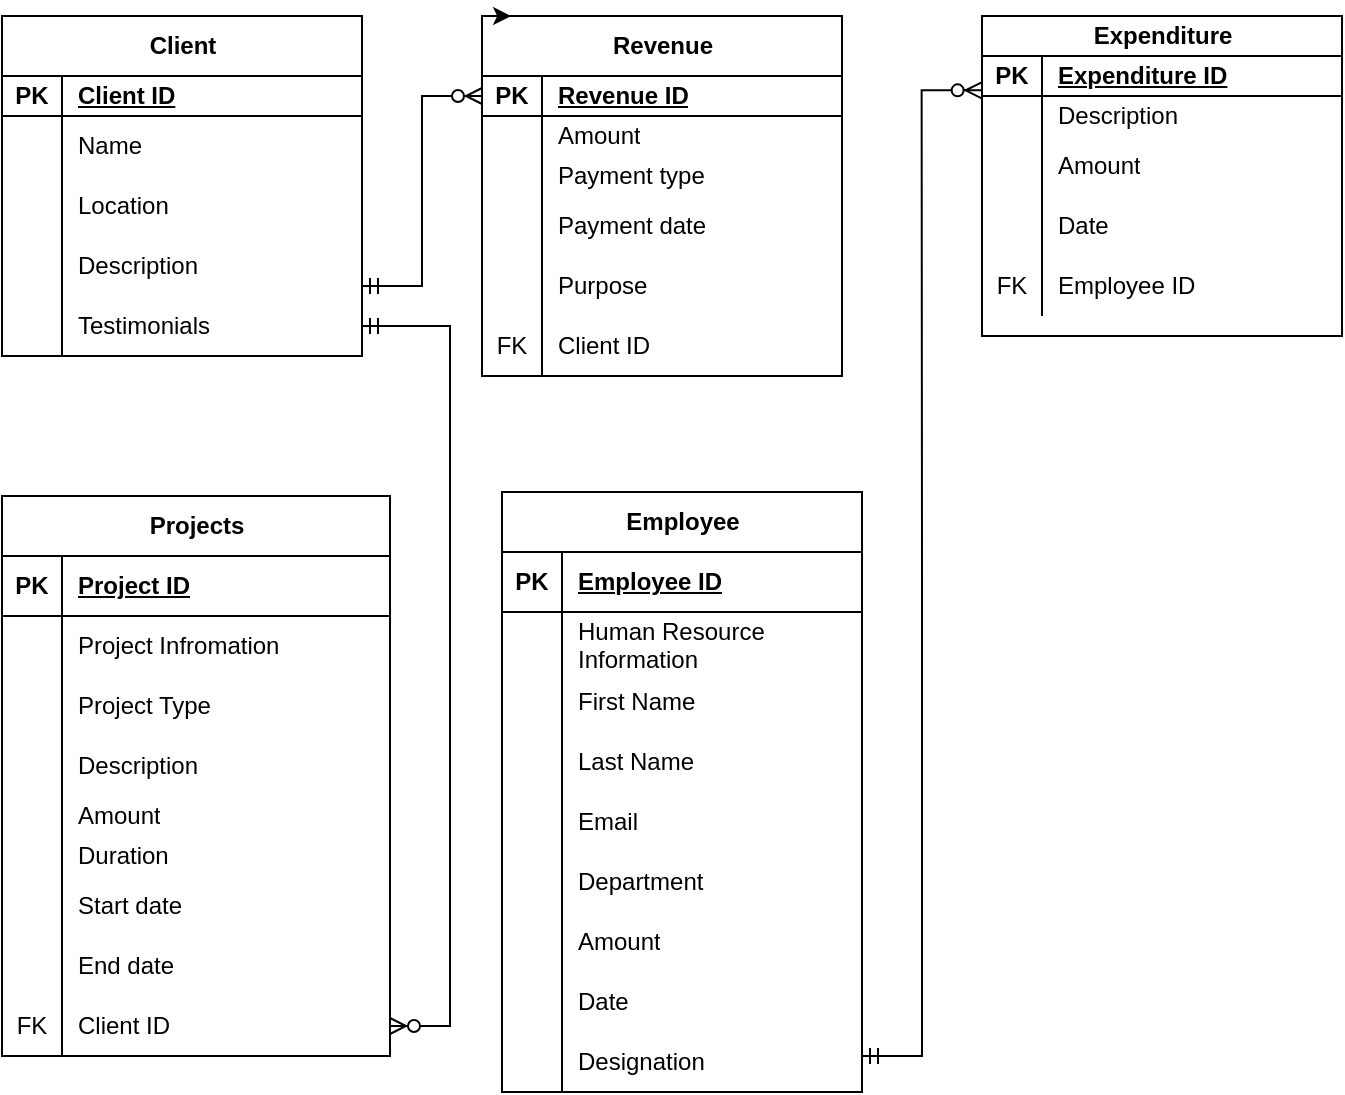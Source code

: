 <mxfile version="22.1.18" type="github">
  <diagram name="Page-1" id="4Y9Hiab8XIZID55LUxha">
    <mxGraphModel dx="1134" dy="589" grid="1" gridSize="10" guides="1" tooltips="1" connect="1" arrows="1" fold="1" page="1" pageScale="1" pageWidth="827" pageHeight="1169" math="0" shadow="0">
      <root>
        <mxCell id="0" />
        <mxCell id="1" parent="0" />
        <mxCell id="KTxTZ3A_QWstnzhYCcKa-93" value="Client" style="shape=table;startSize=30;container=1;collapsible=1;childLayout=tableLayout;fixedRows=1;rowLines=0;fontStyle=1;align=center;resizeLast=1;html=1;" parent="1" vertex="1">
          <mxGeometry x="20" y="40" width="180" height="170" as="geometry" />
        </mxCell>
        <mxCell id="KTxTZ3A_QWstnzhYCcKa-94" value="" style="shape=tableRow;horizontal=0;startSize=0;swimlaneHead=0;swimlaneBody=0;fillColor=none;collapsible=0;dropTarget=0;points=[[0,0.5],[1,0.5]];portConstraint=eastwest;top=0;left=0;right=0;bottom=1;" parent="KTxTZ3A_QWstnzhYCcKa-93" vertex="1">
          <mxGeometry y="30" width="180" height="20" as="geometry" />
        </mxCell>
        <mxCell id="KTxTZ3A_QWstnzhYCcKa-95" value="PK" style="shape=partialRectangle;connectable=0;fillColor=none;top=0;left=0;bottom=0;right=0;fontStyle=1;overflow=hidden;whiteSpace=wrap;html=1;" parent="KTxTZ3A_QWstnzhYCcKa-94" vertex="1">
          <mxGeometry width="30" height="20" as="geometry">
            <mxRectangle width="30" height="20" as="alternateBounds" />
          </mxGeometry>
        </mxCell>
        <mxCell id="KTxTZ3A_QWstnzhYCcKa-96" value="Client ID" style="shape=partialRectangle;connectable=0;fillColor=none;top=0;left=0;bottom=0;right=0;align=left;spacingLeft=6;fontStyle=5;overflow=hidden;whiteSpace=wrap;html=1;" parent="KTxTZ3A_QWstnzhYCcKa-94" vertex="1">
          <mxGeometry x="30" width="150" height="20" as="geometry">
            <mxRectangle width="150" height="20" as="alternateBounds" />
          </mxGeometry>
        </mxCell>
        <mxCell id="KTxTZ3A_QWstnzhYCcKa-97" value="" style="shape=tableRow;horizontal=0;startSize=0;swimlaneHead=0;swimlaneBody=0;fillColor=none;collapsible=0;dropTarget=0;points=[[0,0.5],[1,0.5]];portConstraint=eastwest;top=0;left=0;right=0;bottom=0;" parent="KTxTZ3A_QWstnzhYCcKa-93" vertex="1">
          <mxGeometry y="50" width="180" height="30" as="geometry" />
        </mxCell>
        <mxCell id="KTxTZ3A_QWstnzhYCcKa-98" value="" style="shape=partialRectangle;connectable=0;fillColor=none;top=0;left=0;bottom=0;right=0;editable=1;overflow=hidden;whiteSpace=wrap;html=1;" parent="KTxTZ3A_QWstnzhYCcKa-97" vertex="1">
          <mxGeometry width="30" height="30" as="geometry">
            <mxRectangle width="30" height="30" as="alternateBounds" />
          </mxGeometry>
        </mxCell>
        <mxCell id="KTxTZ3A_QWstnzhYCcKa-99" value="Name&amp;nbsp;" style="shape=partialRectangle;connectable=0;fillColor=none;top=0;left=0;bottom=0;right=0;align=left;spacingLeft=6;overflow=hidden;whiteSpace=wrap;html=1;" parent="KTxTZ3A_QWstnzhYCcKa-97" vertex="1">
          <mxGeometry x="30" width="150" height="30" as="geometry">
            <mxRectangle width="150" height="30" as="alternateBounds" />
          </mxGeometry>
        </mxCell>
        <mxCell id="KTxTZ3A_QWstnzhYCcKa-100" value="" style="shape=tableRow;horizontal=0;startSize=0;swimlaneHead=0;swimlaneBody=0;fillColor=none;collapsible=0;dropTarget=0;points=[[0,0.5],[1,0.5]];portConstraint=eastwest;top=0;left=0;right=0;bottom=0;" parent="KTxTZ3A_QWstnzhYCcKa-93" vertex="1">
          <mxGeometry y="80" width="180" height="30" as="geometry" />
        </mxCell>
        <mxCell id="KTxTZ3A_QWstnzhYCcKa-101" value="" style="shape=partialRectangle;connectable=0;fillColor=none;top=0;left=0;bottom=0;right=0;editable=1;overflow=hidden;whiteSpace=wrap;html=1;" parent="KTxTZ3A_QWstnzhYCcKa-100" vertex="1">
          <mxGeometry width="30" height="30" as="geometry">
            <mxRectangle width="30" height="30" as="alternateBounds" />
          </mxGeometry>
        </mxCell>
        <mxCell id="KTxTZ3A_QWstnzhYCcKa-102" value="Location" style="shape=partialRectangle;connectable=0;fillColor=none;top=0;left=0;bottom=0;right=0;align=left;spacingLeft=6;overflow=hidden;whiteSpace=wrap;html=1;" parent="KTxTZ3A_QWstnzhYCcKa-100" vertex="1">
          <mxGeometry x="30" width="150" height="30" as="geometry">
            <mxRectangle width="150" height="30" as="alternateBounds" />
          </mxGeometry>
        </mxCell>
        <mxCell id="KTxTZ3A_QWstnzhYCcKa-103" value="" style="shape=tableRow;horizontal=0;startSize=0;swimlaneHead=0;swimlaneBody=0;fillColor=none;collapsible=0;dropTarget=0;points=[[0,0.5],[1,0.5]];portConstraint=eastwest;top=0;left=0;right=0;bottom=0;" parent="KTxTZ3A_QWstnzhYCcKa-93" vertex="1">
          <mxGeometry y="110" width="180" height="30" as="geometry" />
        </mxCell>
        <mxCell id="KTxTZ3A_QWstnzhYCcKa-104" value="" style="shape=partialRectangle;connectable=0;fillColor=none;top=0;left=0;bottom=0;right=0;editable=1;overflow=hidden;whiteSpace=wrap;html=1;" parent="KTxTZ3A_QWstnzhYCcKa-103" vertex="1">
          <mxGeometry width="30" height="30" as="geometry">
            <mxRectangle width="30" height="30" as="alternateBounds" />
          </mxGeometry>
        </mxCell>
        <mxCell id="KTxTZ3A_QWstnzhYCcKa-105" value="Description" style="shape=partialRectangle;connectable=0;fillColor=none;top=0;left=0;bottom=0;right=0;align=left;spacingLeft=6;overflow=hidden;whiteSpace=wrap;html=1;" parent="KTxTZ3A_QWstnzhYCcKa-103" vertex="1">
          <mxGeometry x="30" width="150" height="30" as="geometry">
            <mxRectangle width="150" height="30" as="alternateBounds" />
          </mxGeometry>
        </mxCell>
        <mxCell id="KTxTZ3A_QWstnzhYCcKa-106" value="" style="shape=tableRow;horizontal=0;startSize=0;swimlaneHead=0;swimlaneBody=0;fillColor=none;collapsible=0;dropTarget=0;points=[[0,0.5],[1,0.5]];portConstraint=eastwest;top=0;left=0;right=0;bottom=0;" parent="KTxTZ3A_QWstnzhYCcKa-93" vertex="1">
          <mxGeometry y="140" width="180" height="30" as="geometry" />
        </mxCell>
        <mxCell id="KTxTZ3A_QWstnzhYCcKa-107" value="" style="shape=partialRectangle;connectable=0;fillColor=none;top=0;left=0;bottom=0;right=0;editable=1;overflow=hidden;whiteSpace=wrap;html=1;" parent="KTxTZ3A_QWstnzhYCcKa-106" vertex="1">
          <mxGeometry width="30" height="30" as="geometry">
            <mxRectangle width="30" height="30" as="alternateBounds" />
          </mxGeometry>
        </mxCell>
        <mxCell id="KTxTZ3A_QWstnzhYCcKa-108" value="Testimonials" style="shape=partialRectangle;connectable=0;fillColor=none;top=0;left=0;bottom=0;right=0;align=left;spacingLeft=6;overflow=hidden;whiteSpace=wrap;html=1;" parent="KTxTZ3A_QWstnzhYCcKa-106" vertex="1">
          <mxGeometry x="30" width="150" height="30" as="geometry">
            <mxRectangle width="150" height="30" as="alternateBounds" />
          </mxGeometry>
        </mxCell>
        <mxCell id="KTxTZ3A_QWstnzhYCcKa-36" value="Revenue" style="shape=table;startSize=30;container=1;collapsible=1;childLayout=tableLayout;fixedRows=1;rowLines=0;fontStyle=1;align=center;resizeLast=1;html=1;" parent="1" vertex="1">
          <mxGeometry x="260" y="40" width="180" height="180" as="geometry" />
        </mxCell>
        <mxCell id="KTxTZ3A_QWstnzhYCcKa-37" value="" style="shape=tableRow;horizontal=0;startSize=0;swimlaneHead=0;swimlaneBody=0;fillColor=none;collapsible=0;dropTarget=0;points=[[0,0.5],[1,0.5]];portConstraint=eastwest;top=0;left=0;right=0;bottom=1;" parent="KTxTZ3A_QWstnzhYCcKa-36" vertex="1">
          <mxGeometry y="30" width="180" height="20" as="geometry" />
        </mxCell>
        <mxCell id="KTxTZ3A_QWstnzhYCcKa-38" value="PK" style="shape=partialRectangle;connectable=0;fillColor=none;top=0;left=0;bottom=0;right=0;fontStyle=1;overflow=hidden;whiteSpace=wrap;html=1;" parent="KTxTZ3A_QWstnzhYCcKa-37" vertex="1">
          <mxGeometry width="30" height="20" as="geometry">
            <mxRectangle width="30" height="20" as="alternateBounds" />
          </mxGeometry>
        </mxCell>
        <mxCell id="KTxTZ3A_QWstnzhYCcKa-39" value="Revenue ID" style="shape=partialRectangle;connectable=0;fillColor=none;top=0;left=0;bottom=0;right=0;align=left;spacingLeft=6;fontStyle=5;overflow=hidden;whiteSpace=wrap;html=1;" parent="KTxTZ3A_QWstnzhYCcKa-37" vertex="1">
          <mxGeometry x="30" width="150" height="20" as="geometry">
            <mxRectangle width="150" height="20" as="alternateBounds" />
          </mxGeometry>
        </mxCell>
        <mxCell id="KTxTZ3A_QWstnzhYCcKa-40" value="" style="shape=tableRow;horizontal=0;startSize=0;swimlaneHead=0;swimlaneBody=0;fillColor=none;collapsible=0;dropTarget=0;points=[[0,0.5],[1,0.5]];portConstraint=eastwest;top=0;left=0;right=0;bottom=0;" parent="KTxTZ3A_QWstnzhYCcKa-36" vertex="1">
          <mxGeometry y="50" width="180" height="20" as="geometry" />
        </mxCell>
        <mxCell id="KTxTZ3A_QWstnzhYCcKa-41" value="" style="shape=partialRectangle;connectable=0;fillColor=none;top=0;left=0;bottom=0;right=0;editable=1;overflow=hidden;whiteSpace=wrap;html=1;" parent="KTxTZ3A_QWstnzhYCcKa-40" vertex="1">
          <mxGeometry width="30" height="20" as="geometry">
            <mxRectangle width="30" height="20" as="alternateBounds" />
          </mxGeometry>
        </mxCell>
        <mxCell id="KTxTZ3A_QWstnzhYCcKa-42" value="Amount" style="shape=partialRectangle;connectable=0;fillColor=none;top=0;left=0;bottom=0;right=0;align=left;spacingLeft=6;overflow=hidden;whiteSpace=wrap;html=1;" parent="KTxTZ3A_QWstnzhYCcKa-40" vertex="1">
          <mxGeometry x="30" width="150" height="20" as="geometry">
            <mxRectangle width="150" height="20" as="alternateBounds" />
          </mxGeometry>
        </mxCell>
        <mxCell id="KTxTZ3A_QWstnzhYCcKa-43" value="" style="shape=tableRow;horizontal=0;startSize=0;swimlaneHead=0;swimlaneBody=0;fillColor=none;collapsible=0;dropTarget=0;points=[[0,0.5],[1,0.5]];portConstraint=eastwest;top=0;left=0;right=0;bottom=0;" parent="KTxTZ3A_QWstnzhYCcKa-36" vertex="1">
          <mxGeometry y="70" width="180" height="20" as="geometry" />
        </mxCell>
        <mxCell id="KTxTZ3A_QWstnzhYCcKa-44" value="" style="shape=partialRectangle;connectable=0;fillColor=none;top=0;left=0;bottom=0;right=0;editable=1;overflow=hidden;whiteSpace=wrap;html=1;" parent="KTxTZ3A_QWstnzhYCcKa-43" vertex="1">
          <mxGeometry width="30" height="20" as="geometry">
            <mxRectangle width="30" height="20" as="alternateBounds" />
          </mxGeometry>
        </mxCell>
        <mxCell id="KTxTZ3A_QWstnzhYCcKa-45" value="Payment type" style="shape=partialRectangle;connectable=0;fillColor=none;top=0;left=0;bottom=0;right=0;align=left;spacingLeft=6;overflow=hidden;whiteSpace=wrap;html=1;" parent="KTxTZ3A_QWstnzhYCcKa-43" vertex="1">
          <mxGeometry x="30" width="150" height="20" as="geometry">
            <mxRectangle width="150" height="20" as="alternateBounds" />
          </mxGeometry>
        </mxCell>
        <mxCell id="KTxTZ3A_QWstnzhYCcKa-46" value="" style="shape=tableRow;horizontal=0;startSize=0;swimlaneHead=0;swimlaneBody=0;fillColor=none;collapsible=0;dropTarget=0;points=[[0,0.5],[1,0.5]];portConstraint=eastwest;top=0;left=0;right=0;bottom=0;" parent="KTxTZ3A_QWstnzhYCcKa-36" vertex="1">
          <mxGeometry y="90" width="180" height="30" as="geometry" />
        </mxCell>
        <mxCell id="KTxTZ3A_QWstnzhYCcKa-47" value="" style="shape=partialRectangle;connectable=0;fillColor=none;top=0;left=0;bottom=0;right=0;editable=1;overflow=hidden;whiteSpace=wrap;html=1;" parent="KTxTZ3A_QWstnzhYCcKa-46" vertex="1">
          <mxGeometry width="30" height="30" as="geometry">
            <mxRectangle width="30" height="30" as="alternateBounds" />
          </mxGeometry>
        </mxCell>
        <mxCell id="KTxTZ3A_QWstnzhYCcKa-48" value="Payment date" style="shape=partialRectangle;connectable=0;fillColor=none;top=0;left=0;bottom=0;right=0;align=left;spacingLeft=6;overflow=hidden;whiteSpace=wrap;html=1;" parent="KTxTZ3A_QWstnzhYCcKa-46" vertex="1">
          <mxGeometry x="30" width="150" height="30" as="geometry">
            <mxRectangle width="150" height="30" as="alternateBounds" />
          </mxGeometry>
        </mxCell>
        <mxCell id="KTxTZ3A_QWstnzhYCcKa-71" value="" style="shape=tableRow;horizontal=0;startSize=0;swimlaneHead=0;swimlaneBody=0;fillColor=none;collapsible=0;dropTarget=0;points=[[0,0.5],[1,0.5]];portConstraint=eastwest;top=0;left=0;right=0;bottom=0;" parent="KTxTZ3A_QWstnzhYCcKa-36" vertex="1">
          <mxGeometry y="120" width="180" height="30" as="geometry" />
        </mxCell>
        <mxCell id="KTxTZ3A_QWstnzhYCcKa-72" value="" style="shape=partialRectangle;connectable=0;fillColor=none;top=0;left=0;bottom=0;right=0;editable=1;overflow=hidden;whiteSpace=wrap;html=1;" parent="KTxTZ3A_QWstnzhYCcKa-71" vertex="1">
          <mxGeometry width="30" height="30" as="geometry">
            <mxRectangle width="30" height="30" as="alternateBounds" />
          </mxGeometry>
        </mxCell>
        <mxCell id="KTxTZ3A_QWstnzhYCcKa-73" value="Purpose" style="shape=partialRectangle;connectable=0;fillColor=none;top=0;left=0;bottom=0;right=0;align=left;spacingLeft=6;overflow=hidden;whiteSpace=wrap;html=1;" parent="KTxTZ3A_QWstnzhYCcKa-71" vertex="1">
          <mxGeometry x="30" width="150" height="30" as="geometry">
            <mxRectangle width="150" height="30" as="alternateBounds" />
          </mxGeometry>
        </mxCell>
        <mxCell id="KTxTZ3A_QWstnzhYCcKa-90" value="" style="shape=tableRow;horizontal=0;startSize=0;swimlaneHead=0;swimlaneBody=0;fillColor=none;collapsible=0;dropTarget=0;points=[[0,0.5],[1,0.5]];portConstraint=eastwest;top=0;left=0;right=0;bottom=0;" parent="KTxTZ3A_QWstnzhYCcKa-36" vertex="1">
          <mxGeometry y="150" width="180" height="30" as="geometry" />
        </mxCell>
        <mxCell id="KTxTZ3A_QWstnzhYCcKa-91" value="FK" style="shape=partialRectangle;connectable=0;fillColor=none;top=0;left=0;bottom=0;right=0;editable=1;overflow=hidden;whiteSpace=wrap;html=1;" parent="KTxTZ3A_QWstnzhYCcKa-90" vertex="1">
          <mxGeometry width="30" height="30" as="geometry">
            <mxRectangle width="30" height="30" as="alternateBounds" />
          </mxGeometry>
        </mxCell>
        <mxCell id="KTxTZ3A_QWstnzhYCcKa-92" value="Client ID" style="shape=partialRectangle;connectable=0;fillColor=none;top=0;left=0;bottom=0;right=0;align=left;spacingLeft=6;overflow=hidden;whiteSpace=wrap;html=1;" parent="KTxTZ3A_QWstnzhYCcKa-90" vertex="1">
          <mxGeometry x="30" width="150" height="30" as="geometry">
            <mxRectangle width="150" height="30" as="alternateBounds" />
          </mxGeometry>
        </mxCell>
        <mxCell id="UxuoklXcqpiLumcbGp1f-47" style="edgeStyle=orthogonalEdgeStyle;rounded=0;orthogonalLoop=1;jettySize=auto;html=1;exitX=0;exitY=0;exitDx=0;exitDy=0;entryX=0.081;entryY=0;entryDx=0;entryDy=0;entryPerimeter=0;" edge="1" parent="1" source="KTxTZ3A_QWstnzhYCcKa-36" target="KTxTZ3A_QWstnzhYCcKa-36">
          <mxGeometry relative="1" as="geometry" />
        </mxCell>
        <mxCell id="KTxTZ3A_QWstnzhYCcKa-109" value="Projects" style="shape=table;startSize=30;container=1;collapsible=1;childLayout=tableLayout;fixedRows=1;rowLines=0;fontStyle=1;align=center;resizeLast=1;html=1;" parent="1" vertex="1">
          <mxGeometry x="20" y="280" width="194" height="280" as="geometry" />
        </mxCell>
        <mxCell id="KTxTZ3A_QWstnzhYCcKa-110" value="" style="shape=tableRow;horizontal=0;startSize=0;swimlaneHead=0;swimlaneBody=0;fillColor=none;collapsible=0;dropTarget=0;points=[[0,0.5],[1,0.5]];portConstraint=eastwest;top=0;left=0;right=0;bottom=1;" parent="KTxTZ3A_QWstnzhYCcKa-109" vertex="1">
          <mxGeometry y="30" width="194" height="30" as="geometry" />
        </mxCell>
        <mxCell id="KTxTZ3A_QWstnzhYCcKa-111" value="PK" style="shape=partialRectangle;connectable=0;fillColor=none;top=0;left=0;bottom=0;right=0;fontStyle=1;overflow=hidden;whiteSpace=wrap;html=1;" parent="KTxTZ3A_QWstnzhYCcKa-110" vertex="1">
          <mxGeometry width="30" height="30" as="geometry">
            <mxRectangle width="30" height="30" as="alternateBounds" />
          </mxGeometry>
        </mxCell>
        <mxCell id="KTxTZ3A_QWstnzhYCcKa-112" value="Project ID" style="shape=partialRectangle;connectable=0;fillColor=none;top=0;left=0;bottom=0;right=0;align=left;spacingLeft=6;fontStyle=5;overflow=hidden;whiteSpace=wrap;html=1;" parent="KTxTZ3A_QWstnzhYCcKa-110" vertex="1">
          <mxGeometry x="30" width="164" height="30" as="geometry">
            <mxRectangle width="164" height="30" as="alternateBounds" />
          </mxGeometry>
        </mxCell>
        <mxCell id="KTxTZ3A_QWstnzhYCcKa-113" value="" style="shape=tableRow;horizontal=0;startSize=0;swimlaneHead=0;swimlaneBody=0;fillColor=none;collapsible=0;dropTarget=0;points=[[0,0.5],[1,0.5]];portConstraint=eastwest;top=0;left=0;right=0;bottom=0;" parent="KTxTZ3A_QWstnzhYCcKa-109" vertex="1">
          <mxGeometry y="60" width="194" height="30" as="geometry" />
        </mxCell>
        <mxCell id="KTxTZ3A_QWstnzhYCcKa-114" value="" style="shape=partialRectangle;connectable=0;fillColor=none;top=0;left=0;bottom=0;right=0;editable=1;overflow=hidden;whiteSpace=wrap;html=1;" parent="KTxTZ3A_QWstnzhYCcKa-113" vertex="1">
          <mxGeometry width="30" height="30" as="geometry">
            <mxRectangle width="30" height="30" as="alternateBounds" />
          </mxGeometry>
        </mxCell>
        <mxCell id="KTxTZ3A_QWstnzhYCcKa-115" value="Project Infromation" style="shape=partialRectangle;connectable=0;fillColor=none;top=0;left=0;bottom=0;right=0;align=left;spacingLeft=6;overflow=hidden;whiteSpace=wrap;html=1;" parent="KTxTZ3A_QWstnzhYCcKa-113" vertex="1">
          <mxGeometry x="30" width="164" height="30" as="geometry">
            <mxRectangle width="164" height="30" as="alternateBounds" />
          </mxGeometry>
        </mxCell>
        <mxCell id="KTxTZ3A_QWstnzhYCcKa-116" value="" style="shape=tableRow;horizontal=0;startSize=0;swimlaneHead=0;swimlaneBody=0;fillColor=none;collapsible=0;dropTarget=0;points=[[0,0.5],[1,0.5]];portConstraint=eastwest;top=0;left=0;right=0;bottom=0;" parent="KTxTZ3A_QWstnzhYCcKa-109" vertex="1">
          <mxGeometry y="90" width="194" height="30" as="geometry" />
        </mxCell>
        <mxCell id="KTxTZ3A_QWstnzhYCcKa-117" value="" style="shape=partialRectangle;connectable=0;fillColor=none;top=0;left=0;bottom=0;right=0;editable=1;overflow=hidden;whiteSpace=wrap;html=1;" parent="KTxTZ3A_QWstnzhYCcKa-116" vertex="1">
          <mxGeometry width="30" height="30" as="geometry">
            <mxRectangle width="30" height="30" as="alternateBounds" />
          </mxGeometry>
        </mxCell>
        <mxCell id="KTxTZ3A_QWstnzhYCcKa-118" value="Project Type" style="shape=partialRectangle;connectable=0;fillColor=none;top=0;left=0;bottom=0;right=0;align=left;spacingLeft=6;overflow=hidden;whiteSpace=wrap;html=1;" parent="KTxTZ3A_QWstnzhYCcKa-116" vertex="1">
          <mxGeometry x="30" width="164" height="30" as="geometry">
            <mxRectangle width="164" height="30" as="alternateBounds" />
          </mxGeometry>
        </mxCell>
        <mxCell id="KTxTZ3A_QWstnzhYCcKa-119" value="" style="shape=tableRow;horizontal=0;startSize=0;swimlaneHead=0;swimlaneBody=0;fillColor=none;collapsible=0;dropTarget=0;points=[[0,0.5],[1,0.5]];portConstraint=eastwest;top=0;left=0;right=0;bottom=0;" parent="KTxTZ3A_QWstnzhYCcKa-109" vertex="1">
          <mxGeometry y="120" width="194" height="30" as="geometry" />
        </mxCell>
        <mxCell id="KTxTZ3A_QWstnzhYCcKa-120" value="" style="shape=partialRectangle;connectable=0;fillColor=none;top=0;left=0;bottom=0;right=0;editable=1;overflow=hidden;whiteSpace=wrap;html=1;" parent="KTxTZ3A_QWstnzhYCcKa-119" vertex="1">
          <mxGeometry width="30" height="30" as="geometry">
            <mxRectangle width="30" height="30" as="alternateBounds" />
          </mxGeometry>
        </mxCell>
        <mxCell id="KTxTZ3A_QWstnzhYCcKa-121" value="Description" style="shape=partialRectangle;connectable=0;fillColor=none;top=0;left=0;bottom=0;right=0;align=left;spacingLeft=6;overflow=hidden;whiteSpace=wrap;html=1;" parent="KTxTZ3A_QWstnzhYCcKa-119" vertex="1">
          <mxGeometry x="30" width="164" height="30" as="geometry">
            <mxRectangle width="164" height="30" as="alternateBounds" />
          </mxGeometry>
        </mxCell>
        <mxCell id="KTxTZ3A_QWstnzhYCcKa-122" value="" style="shape=tableRow;horizontal=0;startSize=0;swimlaneHead=0;swimlaneBody=0;fillColor=none;collapsible=0;dropTarget=0;points=[[0,0.5],[1,0.5]];portConstraint=eastwest;top=0;left=0;right=0;bottom=0;" parent="KTxTZ3A_QWstnzhYCcKa-109" vertex="1">
          <mxGeometry y="150" width="194" height="20" as="geometry" />
        </mxCell>
        <mxCell id="KTxTZ3A_QWstnzhYCcKa-123" value="" style="shape=partialRectangle;connectable=0;fillColor=none;top=0;left=0;bottom=0;right=0;editable=1;overflow=hidden;whiteSpace=wrap;html=1;" parent="KTxTZ3A_QWstnzhYCcKa-122" vertex="1">
          <mxGeometry width="30" height="20" as="geometry">
            <mxRectangle width="30" height="20" as="alternateBounds" />
          </mxGeometry>
        </mxCell>
        <mxCell id="KTxTZ3A_QWstnzhYCcKa-124" value="Amount" style="shape=partialRectangle;connectable=0;fillColor=none;top=0;left=0;bottom=0;right=0;align=left;spacingLeft=6;overflow=hidden;whiteSpace=wrap;html=1;" parent="KTxTZ3A_QWstnzhYCcKa-122" vertex="1">
          <mxGeometry x="30" width="164" height="20" as="geometry">
            <mxRectangle width="164" height="20" as="alternateBounds" />
          </mxGeometry>
        </mxCell>
        <mxCell id="KTxTZ3A_QWstnzhYCcKa-125" value="" style="shape=tableRow;horizontal=0;startSize=0;swimlaneHead=0;swimlaneBody=0;fillColor=none;collapsible=0;dropTarget=0;points=[[0,0.5],[1,0.5]];portConstraint=eastwest;top=0;left=0;right=0;bottom=0;" parent="KTxTZ3A_QWstnzhYCcKa-109" vertex="1">
          <mxGeometry y="170" width="194" height="20" as="geometry" />
        </mxCell>
        <mxCell id="KTxTZ3A_QWstnzhYCcKa-126" value="" style="shape=partialRectangle;connectable=0;fillColor=none;top=0;left=0;bottom=0;right=0;editable=1;overflow=hidden;whiteSpace=wrap;html=1;" parent="KTxTZ3A_QWstnzhYCcKa-125" vertex="1">
          <mxGeometry width="30" height="20" as="geometry">
            <mxRectangle width="30" height="20" as="alternateBounds" />
          </mxGeometry>
        </mxCell>
        <mxCell id="KTxTZ3A_QWstnzhYCcKa-127" value="Duration" style="shape=partialRectangle;connectable=0;fillColor=none;top=0;left=0;bottom=0;right=0;align=left;spacingLeft=6;overflow=hidden;whiteSpace=wrap;html=1;" parent="KTxTZ3A_QWstnzhYCcKa-125" vertex="1">
          <mxGeometry x="30" width="164" height="20" as="geometry">
            <mxRectangle width="164" height="20" as="alternateBounds" />
          </mxGeometry>
        </mxCell>
        <mxCell id="KTxTZ3A_QWstnzhYCcKa-128" value="" style="shape=tableRow;horizontal=0;startSize=0;swimlaneHead=0;swimlaneBody=0;fillColor=none;collapsible=0;dropTarget=0;points=[[0,0.5],[1,0.5]];portConstraint=eastwest;top=0;left=0;right=0;bottom=0;" parent="KTxTZ3A_QWstnzhYCcKa-109" vertex="1">
          <mxGeometry y="190" width="194" height="30" as="geometry" />
        </mxCell>
        <mxCell id="KTxTZ3A_QWstnzhYCcKa-129" value="" style="shape=partialRectangle;connectable=0;fillColor=none;top=0;left=0;bottom=0;right=0;editable=1;overflow=hidden;whiteSpace=wrap;html=1;" parent="KTxTZ3A_QWstnzhYCcKa-128" vertex="1">
          <mxGeometry width="30" height="30" as="geometry">
            <mxRectangle width="30" height="30" as="alternateBounds" />
          </mxGeometry>
        </mxCell>
        <mxCell id="KTxTZ3A_QWstnzhYCcKa-130" value="Start date" style="shape=partialRectangle;connectable=0;fillColor=none;top=0;left=0;bottom=0;right=0;align=left;spacingLeft=6;overflow=hidden;whiteSpace=wrap;html=1;" parent="KTxTZ3A_QWstnzhYCcKa-128" vertex="1">
          <mxGeometry x="30" width="164" height="30" as="geometry">
            <mxRectangle width="164" height="30" as="alternateBounds" />
          </mxGeometry>
        </mxCell>
        <mxCell id="KTxTZ3A_QWstnzhYCcKa-131" value="" style="shape=tableRow;horizontal=0;startSize=0;swimlaneHead=0;swimlaneBody=0;fillColor=none;collapsible=0;dropTarget=0;points=[[0,0.5],[1,0.5]];portConstraint=eastwest;top=0;left=0;right=0;bottom=0;" parent="KTxTZ3A_QWstnzhYCcKa-109" vertex="1">
          <mxGeometry y="220" width="194" height="30" as="geometry" />
        </mxCell>
        <mxCell id="KTxTZ3A_QWstnzhYCcKa-132" value="" style="shape=partialRectangle;connectable=0;fillColor=none;top=0;left=0;bottom=0;right=0;editable=1;overflow=hidden;whiteSpace=wrap;html=1;" parent="KTxTZ3A_QWstnzhYCcKa-131" vertex="1">
          <mxGeometry width="30" height="30" as="geometry">
            <mxRectangle width="30" height="30" as="alternateBounds" />
          </mxGeometry>
        </mxCell>
        <mxCell id="KTxTZ3A_QWstnzhYCcKa-133" value="End date" style="shape=partialRectangle;connectable=0;fillColor=none;top=0;left=0;bottom=0;right=0;align=left;spacingLeft=6;overflow=hidden;whiteSpace=wrap;html=1;" parent="KTxTZ3A_QWstnzhYCcKa-131" vertex="1">
          <mxGeometry x="30" width="164" height="30" as="geometry">
            <mxRectangle width="164" height="30" as="alternateBounds" />
          </mxGeometry>
        </mxCell>
        <mxCell id="KTxTZ3A_QWstnzhYCcKa-134" value="" style="shape=tableRow;horizontal=0;startSize=0;swimlaneHead=0;swimlaneBody=0;fillColor=none;collapsible=0;dropTarget=0;points=[[0,0.5],[1,0.5]];portConstraint=eastwest;top=0;left=0;right=0;bottom=0;" parent="KTxTZ3A_QWstnzhYCcKa-109" vertex="1">
          <mxGeometry y="250" width="194" height="30" as="geometry" />
        </mxCell>
        <mxCell id="KTxTZ3A_QWstnzhYCcKa-135" value="FK" style="shape=partialRectangle;connectable=0;fillColor=none;top=0;left=0;bottom=0;right=0;editable=1;overflow=hidden;whiteSpace=wrap;html=1;" parent="KTxTZ3A_QWstnzhYCcKa-134" vertex="1">
          <mxGeometry width="30" height="30" as="geometry">
            <mxRectangle width="30" height="30" as="alternateBounds" />
          </mxGeometry>
        </mxCell>
        <mxCell id="KTxTZ3A_QWstnzhYCcKa-136" value="Client ID" style="shape=partialRectangle;connectable=0;fillColor=none;top=0;left=0;bottom=0;right=0;align=left;spacingLeft=6;overflow=hidden;whiteSpace=wrap;html=1;" parent="KTxTZ3A_QWstnzhYCcKa-134" vertex="1">
          <mxGeometry x="30" width="164" height="30" as="geometry">
            <mxRectangle width="164" height="30" as="alternateBounds" />
          </mxGeometry>
        </mxCell>
        <mxCell id="UxuoklXcqpiLumcbGp1f-48" style="edgeStyle=orthogonalEdgeStyle;rounded=0;orthogonalLoop=1;jettySize=auto;html=1;exitX=1;exitY=0.5;exitDx=0;exitDy=0;" edge="1" parent="KTxTZ3A_QWstnzhYCcKa-109" source="KTxTZ3A_QWstnzhYCcKa-125" target="KTxTZ3A_QWstnzhYCcKa-125">
          <mxGeometry relative="1" as="geometry" />
        </mxCell>
        <mxCell id="UxuoklXcqpiLumcbGp1f-18" value="Expenditure" style="shape=table;startSize=20;container=1;collapsible=1;childLayout=tableLayout;fixedRows=1;rowLines=0;fontStyle=1;align=center;resizeLast=1;html=1;" vertex="1" parent="1">
          <mxGeometry x="510" y="40" width="180" height="160" as="geometry" />
        </mxCell>
        <mxCell id="UxuoklXcqpiLumcbGp1f-19" value="" style="shape=tableRow;horizontal=0;startSize=0;swimlaneHead=0;swimlaneBody=0;fillColor=none;collapsible=0;dropTarget=0;points=[[0,0.5],[1,0.5]];portConstraint=eastwest;top=0;left=0;right=0;bottom=1;" vertex="1" parent="UxuoklXcqpiLumcbGp1f-18">
          <mxGeometry y="20" width="180" height="20" as="geometry" />
        </mxCell>
        <mxCell id="UxuoklXcqpiLumcbGp1f-20" value="PK" style="shape=partialRectangle;connectable=0;fillColor=none;top=0;left=0;bottom=0;right=0;fontStyle=1;overflow=hidden;whiteSpace=wrap;html=1;" vertex="1" parent="UxuoklXcqpiLumcbGp1f-19">
          <mxGeometry width="30" height="20" as="geometry">
            <mxRectangle width="30" height="20" as="alternateBounds" />
          </mxGeometry>
        </mxCell>
        <mxCell id="UxuoklXcqpiLumcbGp1f-21" value="Expenditure ID" style="shape=partialRectangle;connectable=0;fillColor=none;top=0;left=0;bottom=0;right=0;align=left;spacingLeft=6;fontStyle=5;overflow=hidden;whiteSpace=wrap;html=1;" vertex="1" parent="UxuoklXcqpiLumcbGp1f-19">
          <mxGeometry x="30" width="150" height="20" as="geometry">
            <mxRectangle width="150" height="20" as="alternateBounds" />
          </mxGeometry>
        </mxCell>
        <mxCell id="UxuoklXcqpiLumcbGp1f-22" value="" style="shape=tableRow;horizontal=0;startSize=0;swimlaneHead=0;swimlaneBody=0;fillColor=none;collapsible=0;dropTarget=0;points=[[0,0.5],[1,0.5]];portConstraint=eastwest;top=0;left=0;right=0;bottom=0;" vertex="1" parent="UxuoklXcqpiLumcbGp1f-18">
          <mxGeometry y="40" width="180" height="20" as="geometry" />
        </mxCell>
        <mxCell id="UxuoklXcqpiLumcbGp1f-23" value="" style="shape=partialRectangle;connectable=0;fillColor=none;top=0;left=0;bottom=0;right=0;editable=1;overflow=hidden;whiteSpace=wrap;html=1;" vertex="1" parent="UxuoklXcqpiLumcbGp1f-22">
          <mxGeometry width="30" height="20" as="geometry">
            <mxRectangle width="30" height="20" as="alternateBounds" />
          </mxGeometry>
        </mxCell>
        <mxCell id="UxuoklXcqpiLumcbGp1f-24" value="Description" style="shape=partialRectangle;connectable=0;fillColor=none;top=0;left=0;bottom=0;right=0;align=left;spacingLeft=6;overflow=hidden;whiteSpace=wrap;html=1;" vertex="1" parent="UxuoklXcqpiLumcbGp1f-22">
          <mxGeometry x="30" width="150" height="20" as="geometry">
            <mxRectangle width="150" height="20" as="alternateBounds" />
          </mxGeometry>
        </mxCell>
        <mxCell id="UxuoklXcqpiLumcbGp1f-25" value="" style="shape=tableRow;horizontal=0;startSize=0;swimlaneHead=0;swimlaneBody=0;fillColor=none;collapsible=0;dropTarget=0;points=[[0,0.5],[1,0.5]];portConstraint=eastwest;top=0;left=0;right=0;bottom=0;" vertex="1" parent="UxuoklXcqpiLumcbGp1f-18">
          <mxGeometry y="60" width="180" height="30" as="geometry" />
        </mxCell>
        <mxCell id="UxuoklXcqpiLumcbGp1f-26" value="" style="shape=partialRectangle;connectable=0;fillColor=none;top=0;left=0;bottom=0;right=0;editable=1;overflow=hidden;whiteSpace=wrap;html=1;" vertex="1" parent="UxuoklXcqpiLumcbGp1f-25">
          <mxGeometry width="30" height="30" as="geometry">
            <mxRectangle width="30" height="30" as="alternateBounds" />
          </mxGeometry>
        </mxCell>
        <mxCell id="UxuoklXcqpiLumcbGp1f-27" value="Amount" style="shape=partialRectangle;connectable=0;fillColor=none;top=0;left=0;bottom=0;right=0;align=left;spacingLeft=6;overflow=hidden;whiteSpace=wrap;html=1;" vertex="1" parent="UxuoklXcqpiLumcbGp1f-25">
          <mxGeometry x="30" width="150" height="30" as="geometry">
            <mxRectangle width="150" height="30" as="alternateBounds" />
          </mxGeometry>
        </mxCell>
        <mxCell id="UxuoklXcqpiLumcbGp1f-28" value="" style="shape=tableRow;horizontal=0;startSize=0;swimlaneHead=0;swimlaneBody=0;fillColor=none;collapsible=0;dropTarget=0;points=[[0,0.5],[1,0.5]];portConstraint=eastwest;top=0;left=0;right=0;bottom=0;" vertex="1" parent="UxuoklXcqpiLumcbGp1f-18">
          <mxGeometry y="90" width="180" height="30" as="geometry" />
        </mxCell>
        <mxCell id="UxuoklXcqpiLumcbGp1f-29" value="" style="shape=partialRectangle;connectable=0;fillColor=none;top=0;left=0;bottom=0;right=0;editable=1;overflow=hidden;whiteSpace=wrap;html=1;" vertex="1" parent="UxuoklXcqpiLumcbGp1f-28">
          <mxGeometry width="30" height="30" as="geometry">
            <mxRectangle width="30" height="30" as="alternateBounds" />
          </mxGeometry>
        </mxCell>
        <mxCell id="UxuoklXcqpiLumcbGp1f-30" value="Date" style="shape=partialRectangle;connectable=0;fillColor=none;top=0;left=0;bottom=0;right=0;align=left;spacingLeft=6;overflow=hidden;whiteSpace=wrap;html=1;" vertex="1" parent="UxuoklXcqpiLumcbGp1f-28">
          <mxGeometry x="30" width="150" height="30" as="geometry">
            <mxRectangle width="150" height="30" as="alternateBounds" />
          </mxGeometry>
        </mxCell>
        <mxCell id="UxuoklXcqpiLumcbGp1f-44" value="" style="shape=tableRow;horizontal=0;startSize=0;swimlaneHead=0;swimlaneBody=0;fillColor=none;collapsible=0;dropTarget=0;points=[[0,0.5],[1,0.5]];portConstraint=eastwest;top=0;left=0;right=0;bottom=0;" vertex="1" parent="UxuoklXcqpiLumcbGp1f-18">
          <mxGeometry y="120" width="180" height="30" as="geometry" />
        </mxCell>
        <mxCell id="UxuoklXcqpiLumcbGp1f-45" value="FK" style="shape=partialRectangle;connectable=0;fillColor=none;top=0;left=0;bottom=0;right=0;editable=1;overflow=hidden;whiteSpace=wrap;html=1;" vertex="1" parent="UxuoklXcqpiLumcbGp1f-44">
          <mxGeometry width="30" height="30" as="geometry">
            <mxRectangle width="30" height="30" as="alternateBounds" />
          </mxGeometry>
        </mxCell>
        <mxCell id="UxuoklXcqpiLumcbGp1f-46" value="Employee ID" style="shape=partialRectangle;connectable=0;fillColor=none;top=0;left=0;bottom=0;right=0;align=left;spacingLeft=6;overflow=hidden;whiteSpace=wrap;html=1;" vertex="1" parent="UxuoklXcqpiLumcbGp1f-44">
          <mxGeometry x="30" width="150" height="30" as="geometry">
            <mxRectangle width="150" height="30" as="alternateBounds" />
          </mxGeometry>
        </mxCell>
        <mxCell id="UxuoklXcqpiLumcbGp1f-110" value="" style="edgeStyle=entityRelationEdgeStyle;fontSize=12;html=1;endArrow=ERzeroToMany;startArrow=ERmandOne;rounded=0;entryX=0;entryY=0.5;entryDx=0;entryDy=0;" edge="1" parent="1" target="KTxTZ3A_QWstnzhYCcKa-37">
          <mxGeometry width="100" height="100" relative="1" as="geometry">
            <mxPoint x="200" y="175" as="sourcePoint" />
            <mxPoint x="300" y="75" as="targetPoint" />
            <Array as="points">
              <mxPoint x="250" y="105" />
              <mxPoint x="250" y="125" />
              <mxPoint x="260" y="115" />
              <mxPoint x="230" y="115" />
              <mxPoint x="290" y="145" />
              <mxPoint x="230" y="105" />
              <mxPoint x="380" y="95" />
              <mxPoint x="230" y="75" />
            </Array>
          </mxGeometry>
        </mxCell>
        <mxCell id="UxuoklXcqpiLumcbGp1f-117" value="" style="edgeStyle=entityRelationEdgeStyle;fontSize=12;html=1;endArrow=ERzeroToMany;startArrow=ERmandOne;rounded=0;exitX=1;exitY=0.5;exitDx=0;exitDy=0;" edge="1" parent="1" source="KTxTZ3A_QWstnzhYCcKa-106" target="KTxTZ3A_QWstnzhYCcKa-134">
          <mxGeometry width="100" height="100" relative="1" as="geometry">
            <mxPoint x="340" y="340" as="sourcePoint" />
            <mxPoint x="440" y="270" as="targetPoint" />
            <Array as="points">
              <mxPoint x="450" y="290" />
              <mxPoint x="480" y="260" />
            </Array>
          </mxGeometry>
        </mxCell>
        <mxCell id="UxuoklXcqpiLumcbGp1f-132" value="Employee" style="shape=table;startSize=30;container=1;collapsible=1;childLayout=tableLayout;fixedRows=1;rowLines=0;fontStyle=1;align=center;resizeLast=1;html=1;" vertex="1" parent="1">
          <mxGeometry x="270" y="278" width="180" height="300" as="geometry" />
        </mxCell>
        <mxCell id="UxuoklXcqpiLumcbGp1f-133" value="" style="shape=tableRow;horizontal=0;startSize=0;swimlaneHead=0;swimlaneBody=0;fillColor=none;collapsible=0;dropTarget=0;points=[[0,0.5],[1,0.5]];portConstraint=eastwest;top=0;left=0;right=0;bottom=1;" vertex="1" parent="UxuoklXcqpiLumcbGp1f-132">
          <mxGeometry y="30" width="180" height="30" as="geometry" />
        </mxCell>
        <mxCell id="UxuoklXcqpiLumcbGp1f-134" value="PK" style="shape=partialRectangle;connectable=0;fillColor=none;top=0;left=0;bottom=0;right=0;fontStyle=1;overflow=hidden;whiteSpace=wrap;html=1;" vertex="1" parent="UxuoklXcqpiLumcbGp1f-133">
          <mxGeometry width="30" height="30" as="geometry">
            <mxRectangle width="30" height="30" as="alternateBounds" />
          </mxGeometry>
        </mxCell>
        <mxCell id="UxuoklXcqpiLumcbGp1f-135" value="Employee ID" style="shape=partialRectangle;connectable=0;fillColor=none;top=0;left=0;bottom=0;right=0;align=left;spacingLeft=6;fontStyle=5;overflow=hidden;whiteSpace=wrap;html=1;" vertex="1" parent="UxuoklXcqpiLumcbGp1f-133">
          <mxGeometry x="30" width="150" height="30" as="geometry">
            <mxRectangle width="150" height="30" as="alternateBounds" />
          </mxGeometry>
        </mxCell>
        <mxCell id="UxuoklXcqpiLumcbGp1f-136" value="" style="shape=tableRow;horizontal=0;startSize=0;swimlaneHead=0;swimlaneBody=0;fillColor=none;collapsible=0;dropTarget=0;points=[[0,0.5],[1,0.5]];portConstraint=eastwest;top=0;left=0;right=0;bottom=0;" vertex="1" parent="UxuoklXcqpiLumcbGp1f-132">
          <mxGeometry y="60" width="180" height="30" as="geometry" />
        </mxCell>
        <mxCell id="UxuoklXcqpiLumcbGp1f-137" value="" style="shape=partialRectangle;connectable=0;fillColor=none;top=0;left=0;bottom=0;right=0;editable=1;overflow=hidden;whiteSpace=wrap;html=1;" vertex="1" parent="UxuoklXcqpiLumcbGp1f-136">
          <mxGeometry width="30" height="30" as="geometry">
            <mxRectangle width="30" height="30" as="alternateBounds" />
          </mxGeometry>
        </mxCell>
        <mxCell id="UxuoklXcqpiLumcbGp1f-138" value="Human Resource Information" style="shape=partialRectangle;connectable=0;fillColor=none;top=0;left=0;bottom=0;right=0;align=left;spacingLeft=6;overflow=hidden;whiteSpace=wrap;html=1;" vertex="1" parent="UxuoklXcqpiLumcbGp1f-136">
          <mxGeometry x="30" width="150" height="30" as="geometry">
            <mxRectangle width="150" height="30" as="alternateBounds" />
          </mxGeometry>
        </mxCell>
        <mxCell id="UxuoklXcqpiLumcbGp1f-139" value="" style="shape=tableRow;horizontal=0;startSize=0;swimlaneHead=0;swimlaneBody=0;fillColor=none;collapsible=0;dropTarget=0;points=[[0,0.5],[1,0.5]];portConstraint=eastwest;top=0;left=0;right=0;bottom=0;" vertex="1" parent="UxuoklXcqpiLumcbGp1f-132">
          <mxGeometry y="90" width="180" height="30" as="geometry" />
        </mxCell>
        <mxCell id="UxuoklXcqpiLumcbGp1f-140" value="" style="shape=partialRectangle;connectable=0;fillColor=none;top=0;left=0;bottom=0;right=0;editable=1;overflow=hidden;whiteSpace=wrap;html=1;" vertex="1" parent="UxuoklXcqpiLumcbGp1f-139">
          <mxGeometry width="30" height="30" as="geometry">
            <mxRectangle width="30" height="30" as="alternateBounds" />
          </mxGeometry>
        </mxCell>
        <mxCell id="UxuoklXcqpiLumcbGp1f-141" value="First Name" style="shape=partialRectangle;connectable=0;fillColor=none;top=0;left=0;bottom=0;right=0;align=left;spacingLeft=6;overflow=hidden;whiteSpace=wrap;html=1;" vertex="1" parent="UxuoklXcqpiLumcbGp1f-139">
          <mxGeometry x="30" width="150" height="30" as="geometry">
            <mxRectangle width="150" height="30" as="alternateBounds" />
          </mxGeometry>
        </mxCell>
        <mxCell id="UxuoklXcqpiLumcbGp1f-142" value="" style="shape=tableRow;horizontal=0;startSize=0;swimlaneHead=0;swimlaneBody=0;fillColor=none;collapsible=0;dropTarget=0;points=[[0,0.5],[1,0.5]];portConstraint=eastwest;top=0;left=0;right=0;bottom=0;" vertex="1" parent="UxuoklXcqpiLumcbGp1f-132">
          <mxGeometry y="120" width="180" height="30" as="geometry" />
        </mxCell>
        <mxCell id="UxuoklXcqpiLumcbGp1f-143" value="" style="shape=partialRectangle;connectable=0;fillColor=none;top=0;left=0;bottom=0;right=0;editable=1;overflow=hidden;whiteSpace=wrap;html=1;" vertex="1" parent="UxuoklXcqpiLumcbGp1f-142">
          <mxGeometry width="30" height="30" as="geometry">
            <mxRectangle width="30" height="30" as="alternateBounds" />
          </mxGeometry>
        </mxCell>
        <mxCell id="UxuoklXcqpiLumcbGp1f-144" value="Last Name" style="shape=partialRectangle;connectable=0;fillColor=none;top=0;left=0;bottom=0;right=0;align=left;spacingLeft=6;overflow=hidden;whiteSpace=wrap;html=1;" vertex="1" parent="UxuoklXcqpiLumcbGp1f-142">
          <mxGeometry x="30" width="150" height="30" as="geometry">
            <mxRectangle width="150" height="30" as="alternateBounds" />
          </mxGeometry>
        </mxCell>
        <mxCell id="UxuoklXcqpiLumcbGp1f-158" value="" style="shape=tableRow;horizontal=0;startSize=0;swimlaneHead=0;swimlaneBody=0;fillColor=none;collapsible=0;dropTarget=0;points=[[0,0.5],[1,0.5]];portConstraint=eastwest;top=0;left=0;right=0;bottom=0;" vertex="1" parent="UxuoklXcqpiLumcbGp1f-132">
          <mxGeometry y="150" width="180" height="30" as="geometry" />
        </mxCell>
        <mxCell id="UxuoklXcqpiLumcbGp1f-159" value="" style="shape=partialRectangle;connectable=0;fillColor=none;top=0;left=0;bottom=0;right=0;editable=1;overflow=hidden;whiteSpace=wrap;html=1;" vertex="1" parent="UxuoklXcqpiLumcbGp1f-158">
          <mxGeometry width="30" height="30" as="geometry">
            <mxRectangle width="30" height="30" as="alternateBounds" />
          </mxGeometry>
        </mxCell>
        <mxCell id="UxuoklXcqpiLumcbGp1f-160" value="Email" style="shape=partialRectangle;connectable=0;fillColor=none;top=0;left=0;bottom=0;right=0;align=left;spacingLeft=6;overflow=hidden;whiteSpace=wrap;html=1;" vertex="1" parent="UxuoklXcqpiLumcbGp1f-158">
          <mxGeometry x="30" width="150" height="30" as="geometry">
            <mxRectangle width="150" height="30" as="alternateBounds" />
          </mxGeometry>
        </mxCell>
        <mxCell id="UxuoklXcqpiLumcbGp1f-161" value="" style="shape=tableRow;horizontal=0;startSize=0;swimlaneHead=0;swimlaneBody=0;fillColor=none;collapsible=0;dropTarget=0;points=[[0,0.5],[1,0.5]];portConstraint=eastwest;top=0;left=0;right=0;bottom=0;" vertex="1" parent="UxuoklXcqpiLumcbGp1f-132">
          <mxGeometry y="180" width="180" height="30" as="geometry" />
        </mxCell>
        <mxCell id="UxuoklXcqpiLumcbGp1f-162" value="" style="shape=partialRectangle;connectable=0;fillColor=none;top=0;left=0;bottom=0;right=0;editable=1;overflow=hidden;whiteSpace=wrap;html=1;" vertex="1" parent="UxuoklXcqpiLumcbGp1f-161">
          <mxGeometry width="30" height="30" as="geometry">
            <mxRectangle width="30" height="30" as="alternateBounds" />
          </mxGeometry>
        </mxCell>
        <mxCell id="UxuoklXcqpiLumcbGp1f-163" value="Department" style="shape=partialRectangle;connectable=0;fillColor=none;top=0;left=0;bottom=0;right=0;align=left;spacingLeft=6;overflow=hidden;whiteSpace=wrap;html=1;" vertex="1" parent="UxuoklXcqpiLumcbGp1f-161">
          <mxGeometry x="30" width="150" height="30" as="geometry">
            <mxRectangle width="150" height="30" as="alternateBounds" />
          </mxGeometry>
        </mxCell>
        <mxCell id="UxuoklXcqpiLumcbGp1f-164" value="" style="shape=tableRow;horizontal=0;startSize=0;swimlaneHead=0;swimlaneBody=0;fillColor=none;collapsible=0;dropTarget=0;points=[[0,0.5],[1,0.5]];portConstraint=eastwest;top=0;left=0;right=0;bottom=0;" vertex="1" parent="UxuoklXcqpiLumcbGp1f-132">
          <mxGeometry y="210" width="180" height="30" as="geometry" />
        </mxCell>
        <mxCell id="UxuoklXcqpiLumcbGp1f-165" value="" style="shape=partialRectangle;connectable=0;fillColor=none;top=0;left=0;bottom=0;right=0;editable=1;overflow=hidden;whiteSpace=wrap;html=1;" vertex="1" parent="UxuoklXcqpiLumcbGp1f-164">
          <mxGeometry width="30" height="30" as="geometry">
            <mxRectangle width="30" height="30" as="alternateBounds" />
          </mxGeometry>
        </mxCell>
        <mxCell id="UxuoklXcqpiLumcbGp1f-166" value="Amount" style="shape=partialRectangle;connectable=0;fillColor=none;top=0;left=0;bottom=0;right=0;align=left;spacingLeft=6;overflow=hidden;whiteSpace=wrap;html=1;" vertex="1" parent="UxuoklXcqpiLumcbGp1f-164">
          <mxGeometry x="30" width="150" height="30" as="geometry">
            <mxRectangle width="150" height="30" as="alternateBounds" />
          </mxGeometry>
        </mxCell>
        <mxCell id="UxuoklXcqpiLumcbGp1f-167" value="" style="shape=tableRow;horizontal=0;startSize=0;swimlaneHead=0;swimlaneBody=0;fillColor=none;collapsible=0;dropTarget=0;points=[[0,0.5],[1,0.5]];portConstraint=eastwest;top=0;left=0;right=0;bottom=0;" vertex="1" parent="UxuoklXcqpiLumcbGp1f-132">
          <mxGeometry y="240" width="180" height="30" as="geometry" />
        </mxCell>
        <mxCell id="UxuoklXcqpiLumcbGp1f-168" value="" style="shape=partialRectangle;connectable=0;fillColor=none;top=0;left=0;bottom=0;right=0;editable=1;overflow=hidden;whiteSpace=wrap;html=1;" vertex="1" parent="UxuoklXcqpiLumcbGp1f-167">
          <mxGeometry width="30" height="30" as="geometry">
            <mxRectangle width="30" height="30" as="alternateBounds" />
          </mxGeometry>
        </mxCell>
        <mxCell id="UxuoklXcqpiLumcbGp1f-169" value="Date" style="shape=partialRectangle;connectable=0;fillColor=none;top=0;left=0;bottom=0;right=0;align=left;spacingLeft=6;overflow=hidden;whiteSpace=wrap;html=1;" vertex="1" parent="UxuoklXcqpiLumcbGp1f-167">
          <mxGeometry x="30" width="150" height="30" as="geometry">
            <mxRectangle width="150" height="30" as="alternateBounds" />
          </mxGeometry>
        </mxCell>
        <mxCell id="UxuoklXcqpiLumcbGp1f-170" value="" style="shape=tableRow;horizontal=0;startSize=0;swimlaneHead=0;swimlaneBody=0;fillColor=none;collapsible=0;dropTarget=0;points=[[0,0.5],[1,0.5]];portConstraint=eastwest;top=0;left=0;right=0;bottom=0;" vertex="1" parent="UxuoklXcqpiLumcbGp1f-132">
          <mxGeometry y="270" width="180" height="30" as="geometry" />
        </mxCell>
        <mxCell id="UxuoklXcqpiLumcbGp1f-171" value="" style="shape=partialRectangle;connectable=0;fillColor=none;top=0;left=0;bottom=0;right=0;editable=1;overflow=hidden;whiteSpace=wrap;html=1;" vertex="1" parent="UxuoklXcqpiLumcbGp1f-170">
          <mxGeometry width="30" height="30" as="geometry">
            <mxRectangle width="30" height="30" as="alternateBounds" />
          </mxGeometry>
        </mxCell>
        <mxCell id="UxuoklXcqpiLumcbGp1f-172" value="Designation" style="shape=partialRectangle;connectable=0;fillColor=none;top=0;left=0;bottom=0;right=0;align=left;spacingLeft=6;overflow=hidden;whiteSpace=wrap;html=1;" vertex="1" parent="UxuoklXcqpiLumcbGp1f-170">
          <mxGeometry x="30" width="150" height="30" as="geometry">
            <mxRectangle width="150" height="30" as="alternateBounds" />
          </mxGeometry>
        </mxCell>
        <mxCell id="UxuoklXcqpiLumcbGp1f-173" value="" style="edgeStyle=entityRelationEdgeStyle;fontSize=12;html=1;endArrow=ERzeroToMany;startArrow=ERmandOne;rounded=0;entryX=-0.001;entryY=-0.141;entryDx=0;entryDy=0;entryPerimeter=0;" edge="1" parent="1" target="UxuoklXcqpiLumcbGp1f-22">
          <mxGeometry width="100" height="100" relative="1" as="geometry">
            <mxPoint x="450" y="560" as="sourcePoint" />
            <mxPoint x="550" y="450" as="targetPoint" />
            <Array as="points">
              <mxPoint x="510" y="490" />
              <mxPoint x="480" y="530" />
              <mxPoint x="530" y="460" />
              <mxPoint x="510" y="520" />
              <mxPoint x="530" y="490" />
              <mxPoint x="550" y="500" />
              <mxPoint x="540" y="500" />
              <mxPoint x="500" y="510" />
              <mxPoint x="520" y="510" />
              <mxPoint x="480" y="530" />
              <mxPoint x="520" y="500" />
              <mxPoint x="510" y="510" />
              <mxPoint x="540" y="510" />
            </Array>
          </mxGeometry>
        </mxCell>
      </root>
    </mxGraphModel>
  </diagram>
</mxfile>
